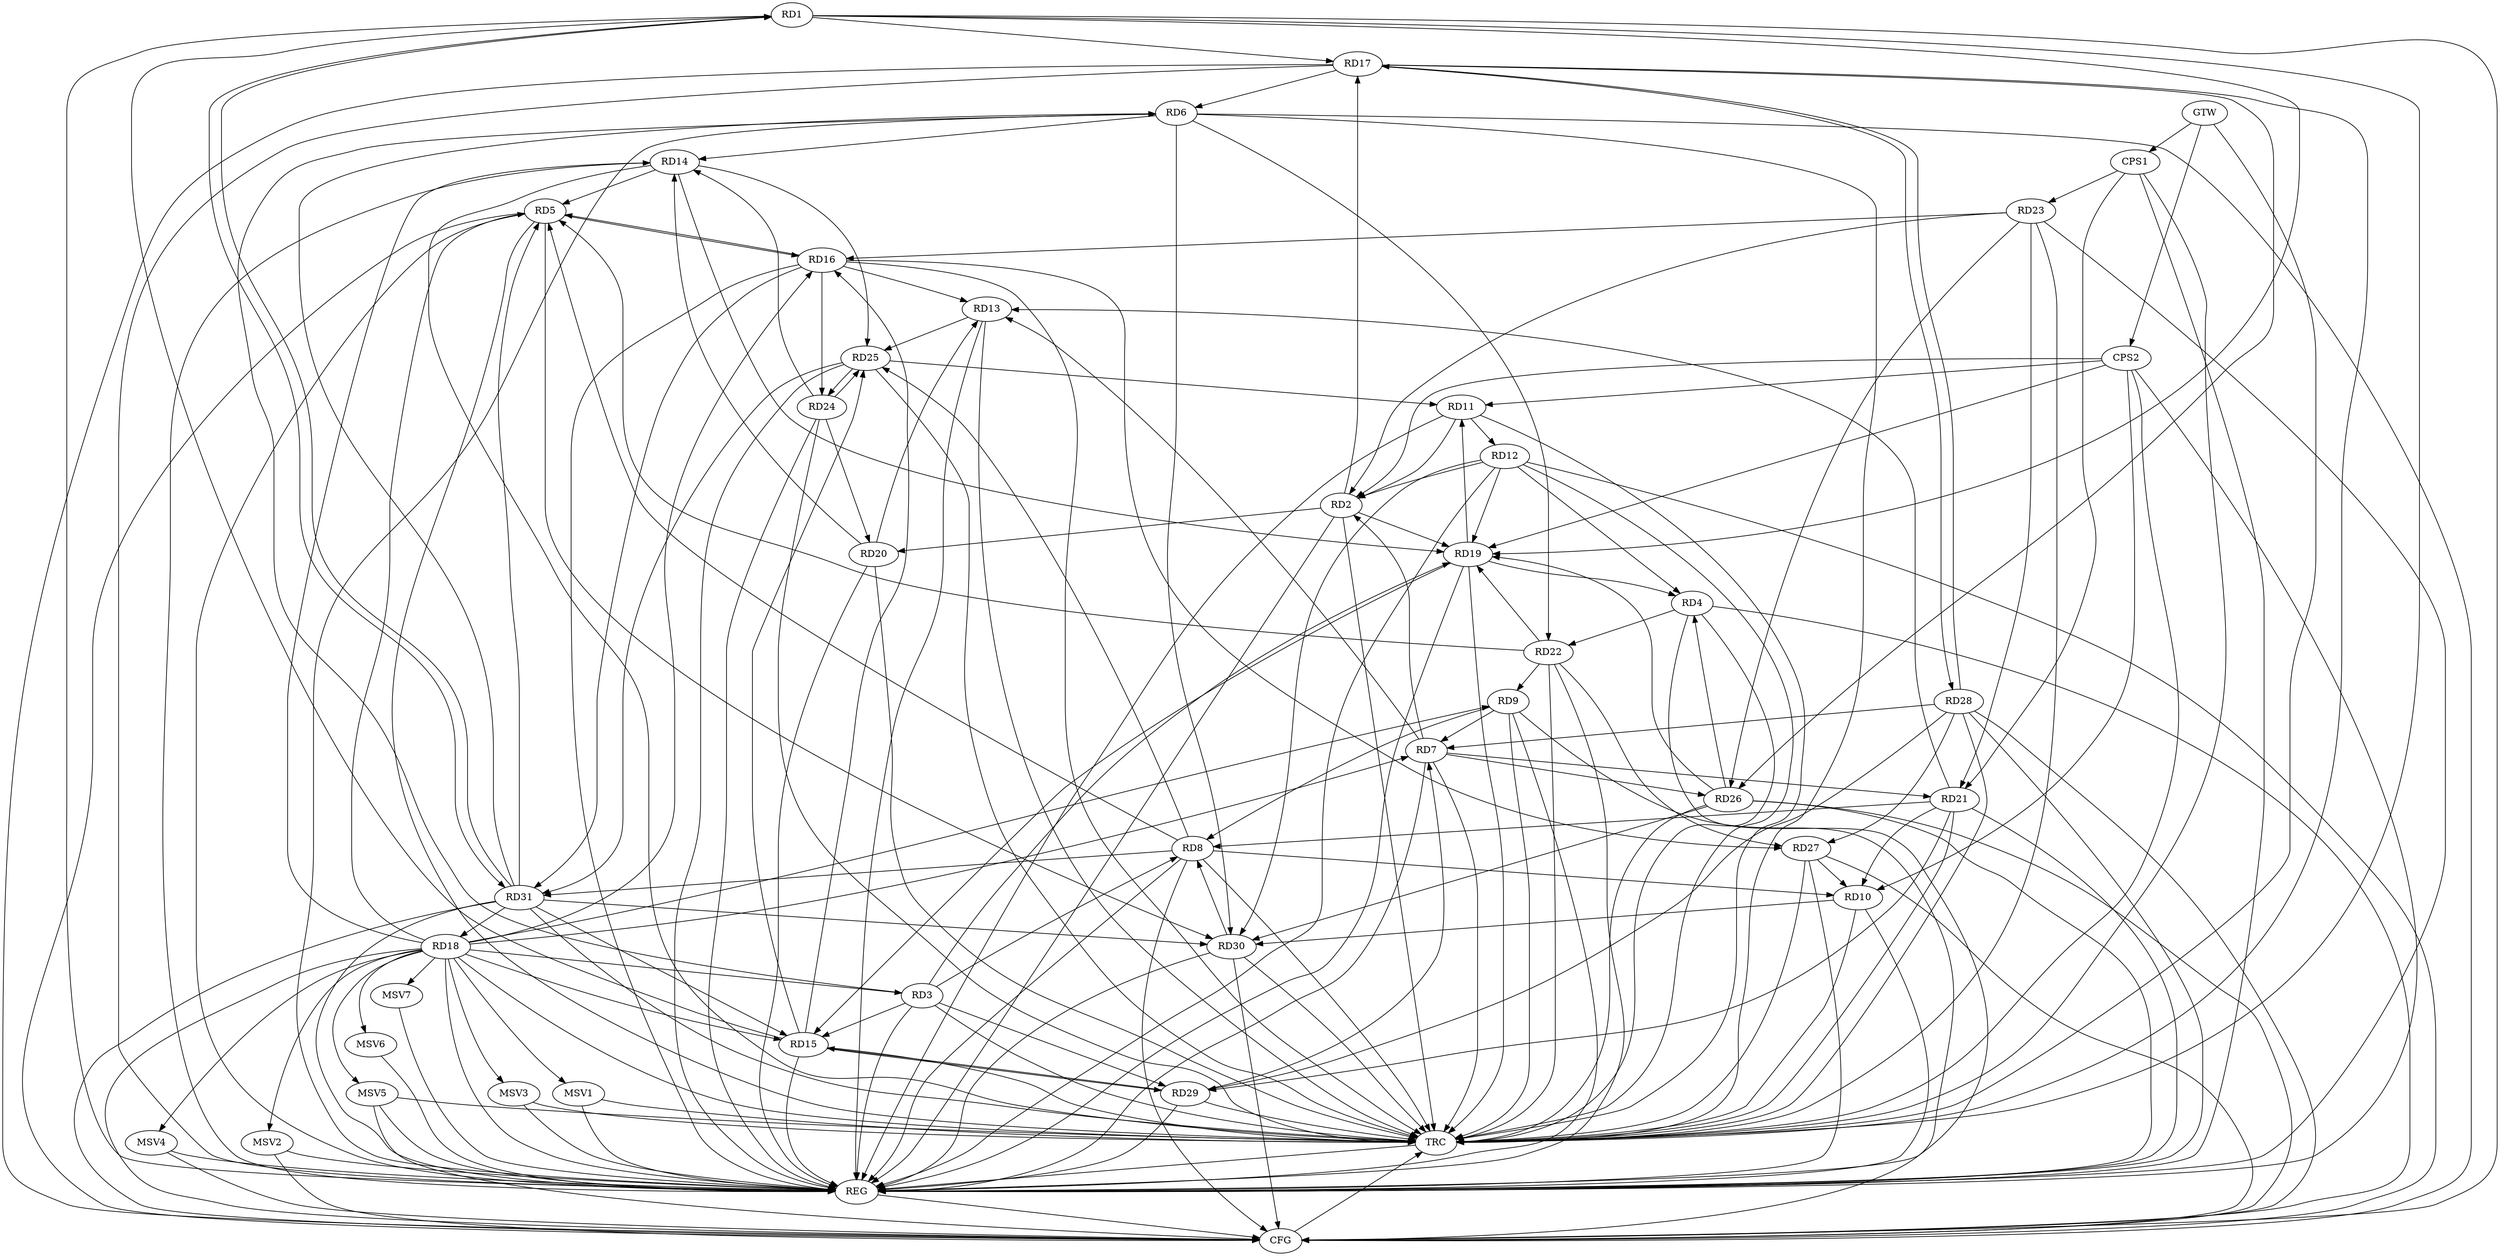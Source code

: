 strict digraph G {
  RD1 [ label="RD1" ];
  RD2 [ label="RD2" ];
  RD3 [ label="RD3" ];
  RD4 [ label="RD4" ];
  RD5 [ label="RD5" ];
  RD6 [ label="RD6" ];
  RD7 [ label="RD7" ];
  RD8 [ label="RD8" ];
  RD9 [ label="RD9" ];
  RD10 [ label="RD10" ];
  RD11 [ label="RD11" ];
  RD12 [ label="RD12" ];
  RD13 [ label="RD13" ];
  RD14 [ label="RD14" ];
  RD15 [ label="RD15" ];
  RD16 [ label="RD16" ];
  RD17 [ label="RD17" ];
  RD18 [ label="RD18" ];
  RD19 [ label="RD19" ];
  RD20 [ label="RD20" ];
  RD21 [ label="RD21" ];
  RD22 [ label="RD22" ];
  RD23 [ label="RD23" ];
  RD24 [ label="RD24" ];
  RD25 [ label="RD25" ];
  RD26 [ label="RD26" ];
  RD27 [ label="RD27" ];
  RD28 [ label="RD28" ];
  RD29 [ label="RD29" ];
  RD30 [ label="RD30" ];
  RD31 [ label="RD31" ];
  CPS1 [ label="CPS1" ];
  CPS2 [ label="CPS2" ];
  GTW [ label="GTW" ];
  REG [ label="REG" ];
  CFG [ label="CFG" ];
  TRC [ label="TRC" ];
  MSV1 [ label="MSV1" ];
  MSV2 [ label="MSV2" ];
  MSV3 [ label="MSV3" ];
  MSV4 [ label="MSV4" ];
  MSV5 [ label="MSV5" ];
  MSV6 [ label="MSV6" ];
  MSV7 [ label="MSV7" ];
  RD15 -> RD1;
  RD1 -> RD17;
  RD1 -> RD19;
  RD1 -> RD31;
  RD31 -> RD1;
  RD7 -> RD2;
  RD11 -> RD2;
  RD12 -> RD2;
  RD2 -> RD17;
  RD2 -> RD19;
  RD2 -> RD20;
  RD23 -> RD2;
  RD3 -> RD6;
  RD3 -> RD8;
  RD3 -> RD15;
  RD18 -> RD3;
  RD3 -> RD19;
  RD3 -> RD29;
  RD12 -> RD4;
  RD19 -> RD4;
  RD4 -> RD22;
  RD26 -> RD4;
  RD8 -> RD5;
  RD14 -> RD5;
  RD5 -> RD16;
  RD16 -> RD5;
  RD18 -> RD5;
  RD22 -> RD5;
  RD5 -> RD30;
  RD31 -> RD5;
  RD6 -> RD14;
  RD17 -> RD6;
  RD6 -> RD22;
  RD6 -> RD30;
  RD31 -> RD6;
  RD9 -> RD7;
  RD7 -> RD13;
  RD18 -> RD7;
  RD7 -> RD21;
  RD7 -> RD26;
  RD28 -> RD7;
  RD29 -> RD7;
  RD9 -> RD8;
  RD8 -> RD10;
  RD21 -> RD8;
  RD8 -> RD25;
  RD30 -> RD8;
  RD8 -> RD31;
  RD18 -> RD9;
  RD22 -> RD9;
  RD21 -> RD10;
  RD27 -> RD10;
  RD10 -> RD30;
  RD11 -> RD12;
  RD19 -> RD11;
  RD25 -> RD11;
  RD12 -> RD19;
  RD12 -> RD30;
  RD16 -> RD13;
  RD20 -> RD13;
  RD21 -> RD13;
  RD13 -> RD25;
  RD18 -> RD14;
  RD14 -> RD19;
  RD20 -> RD14;
  RD24 -> RD14;
  RD14 -> RD25;
  RD15 -> RD16;
  RD18 -> RD15;
  RD19 -> RD15;
  RD15 -> RD25;
  RD15 -> RD29;
  RD29 -> RD15;
  RD31 -> RD15;
  RD18 -> RD16;
  RD23 -> RD16;
  RD16 -> RD24;
  RD16 -> RD27;
  RD16 -> RD31;
  RD17 -> RD26;
  RD17 -> RD28;
  RD28 -> RD17;
  RD31 -> RD18;
  RD22 -> RD19;
  RD26 -> RD19;
  RD24 -> RD20;
  RD23 -> RD21;
  RD21 -> RD29;
  RD22 -> RD27;
  RD23 -> RD26;
  RD24 -> RD25;
  RD25 -> RD24;
  RD25 -> RD31;
  RD26 -> RD30;
  RD28 -> RD27;
  RD28 -> RD29;
  RD31 -> RD30;
  CPS1 -> RD23;
  CPS1 -> RD21;
  CPS2 -> RD11;
  CPS2 -> RD19;
  CPS2 -> RD10;
  CPS2 -> RD2;
  GTW -> CPS1;
  GTW -> CPS2;
  RD1 -> REG;
  RD2 -> REG;
  RD3 -> REG;
  RD4 -> REG;
  RD5 -> REG;
  RD6 -> REG;
  RD7 -> REG;
  RD8 -> REG;
  RD9 -> REG;
  RD10 -> REG;
  RD11 -> REG;
  RD12 -> REG;
  RD13 -> REG;
  RD14 -> REG;
  RD15 -> REG;
  RD16 -> REG;
  RD17 -> REG;
  RD18 -> REG;
  RD19 -> REG;
  RD20 -> REG;
  RD21 -> REG;
  RD22 -> REG;
  RD23 -> REG;
  RD24 -> REG;
  RD25 -> REG;
  RD26 -> REG;
  RD27 -> REG;
  RD28 -> REG;
  RD29 -> REG;
  RD30 -> REG;
  RD31 -> REG;
  CPS1 -> REG;
  CPS2 -> REG;
  RD4 -> CFG;
  RD17 -> CFG;
  RD28 -> CFG;
  RD6 -> CFG;
  RD8 -> CFG;
  RD1 -> CFG;
  RD26 -> CFG;
  RD12 -> CFG;
  RD31 -> CFG;
  RD5 -> CFG;
  RD30 -> CFG;
  RD18 -> CFG;
  RD27 -> CFG;
  RD9 -> CFG;
  REG -> CFG;
  RD1 -> TRC;
  RD2 -> TRC;
  RD3 -> TRC;
  RD4 -> TRC;
  RD5 -> TRC;
  RD6 -> TRC;
  RD7 -> TRC;
  RD8 -> TRC;
  RD9 -> TRC;
  RD10 -> TRC;
  RD11 -> TRC;
  RD12 -> TRC;
  RD13 -> TRC;
  RD14 -> TRC;
  RD15 -> TRC;
  RD16 -> TRC;
  RD17 -> TRC;
  RD18 -> TRC;
  RD19 -> TRC;
  RD20 -> TRC;
  RD21 -> TRC;
  RD22 -> TRC;
  RD23 -> TRC;
  RD24 -> TRC;
  RD25 -> TRC;
  RD26 -> TRC;
  RD27 -> TRC;
  RD28 -> TRC;
  RD29 -> TRC;
  RD30 -> TRC;
  RD31 -> TRC;
  CPS1 -> TRC;
  CPS2 -> TRC;
  GTW -> TRC;
  CFG -> TRC;
  TRC -> REG;
  RD18 -> MSV1;
  MSV1 -> REG;
  MSV1 -> TRC;
  RD18 -> MSV2;
  MSV2 -> REG;
  MSV2 -> CFG;
  RD18 -> MSV3;
  RD18 -> MSV4;
  MSV3 -> REG;
  MSV3 -> TRC;
  MSV4 -> REG;
  MSV4 -> CFG;
  RD18 -> MSV5;
  RD18 -> MSV6;
  MSV5 -> REG;
  MSV5 -> TRC;
  MSV5 -> CFG;
  MSV6 -> REG;
  RD18 -> MSV7;
  MSV7 -> REG;
}

